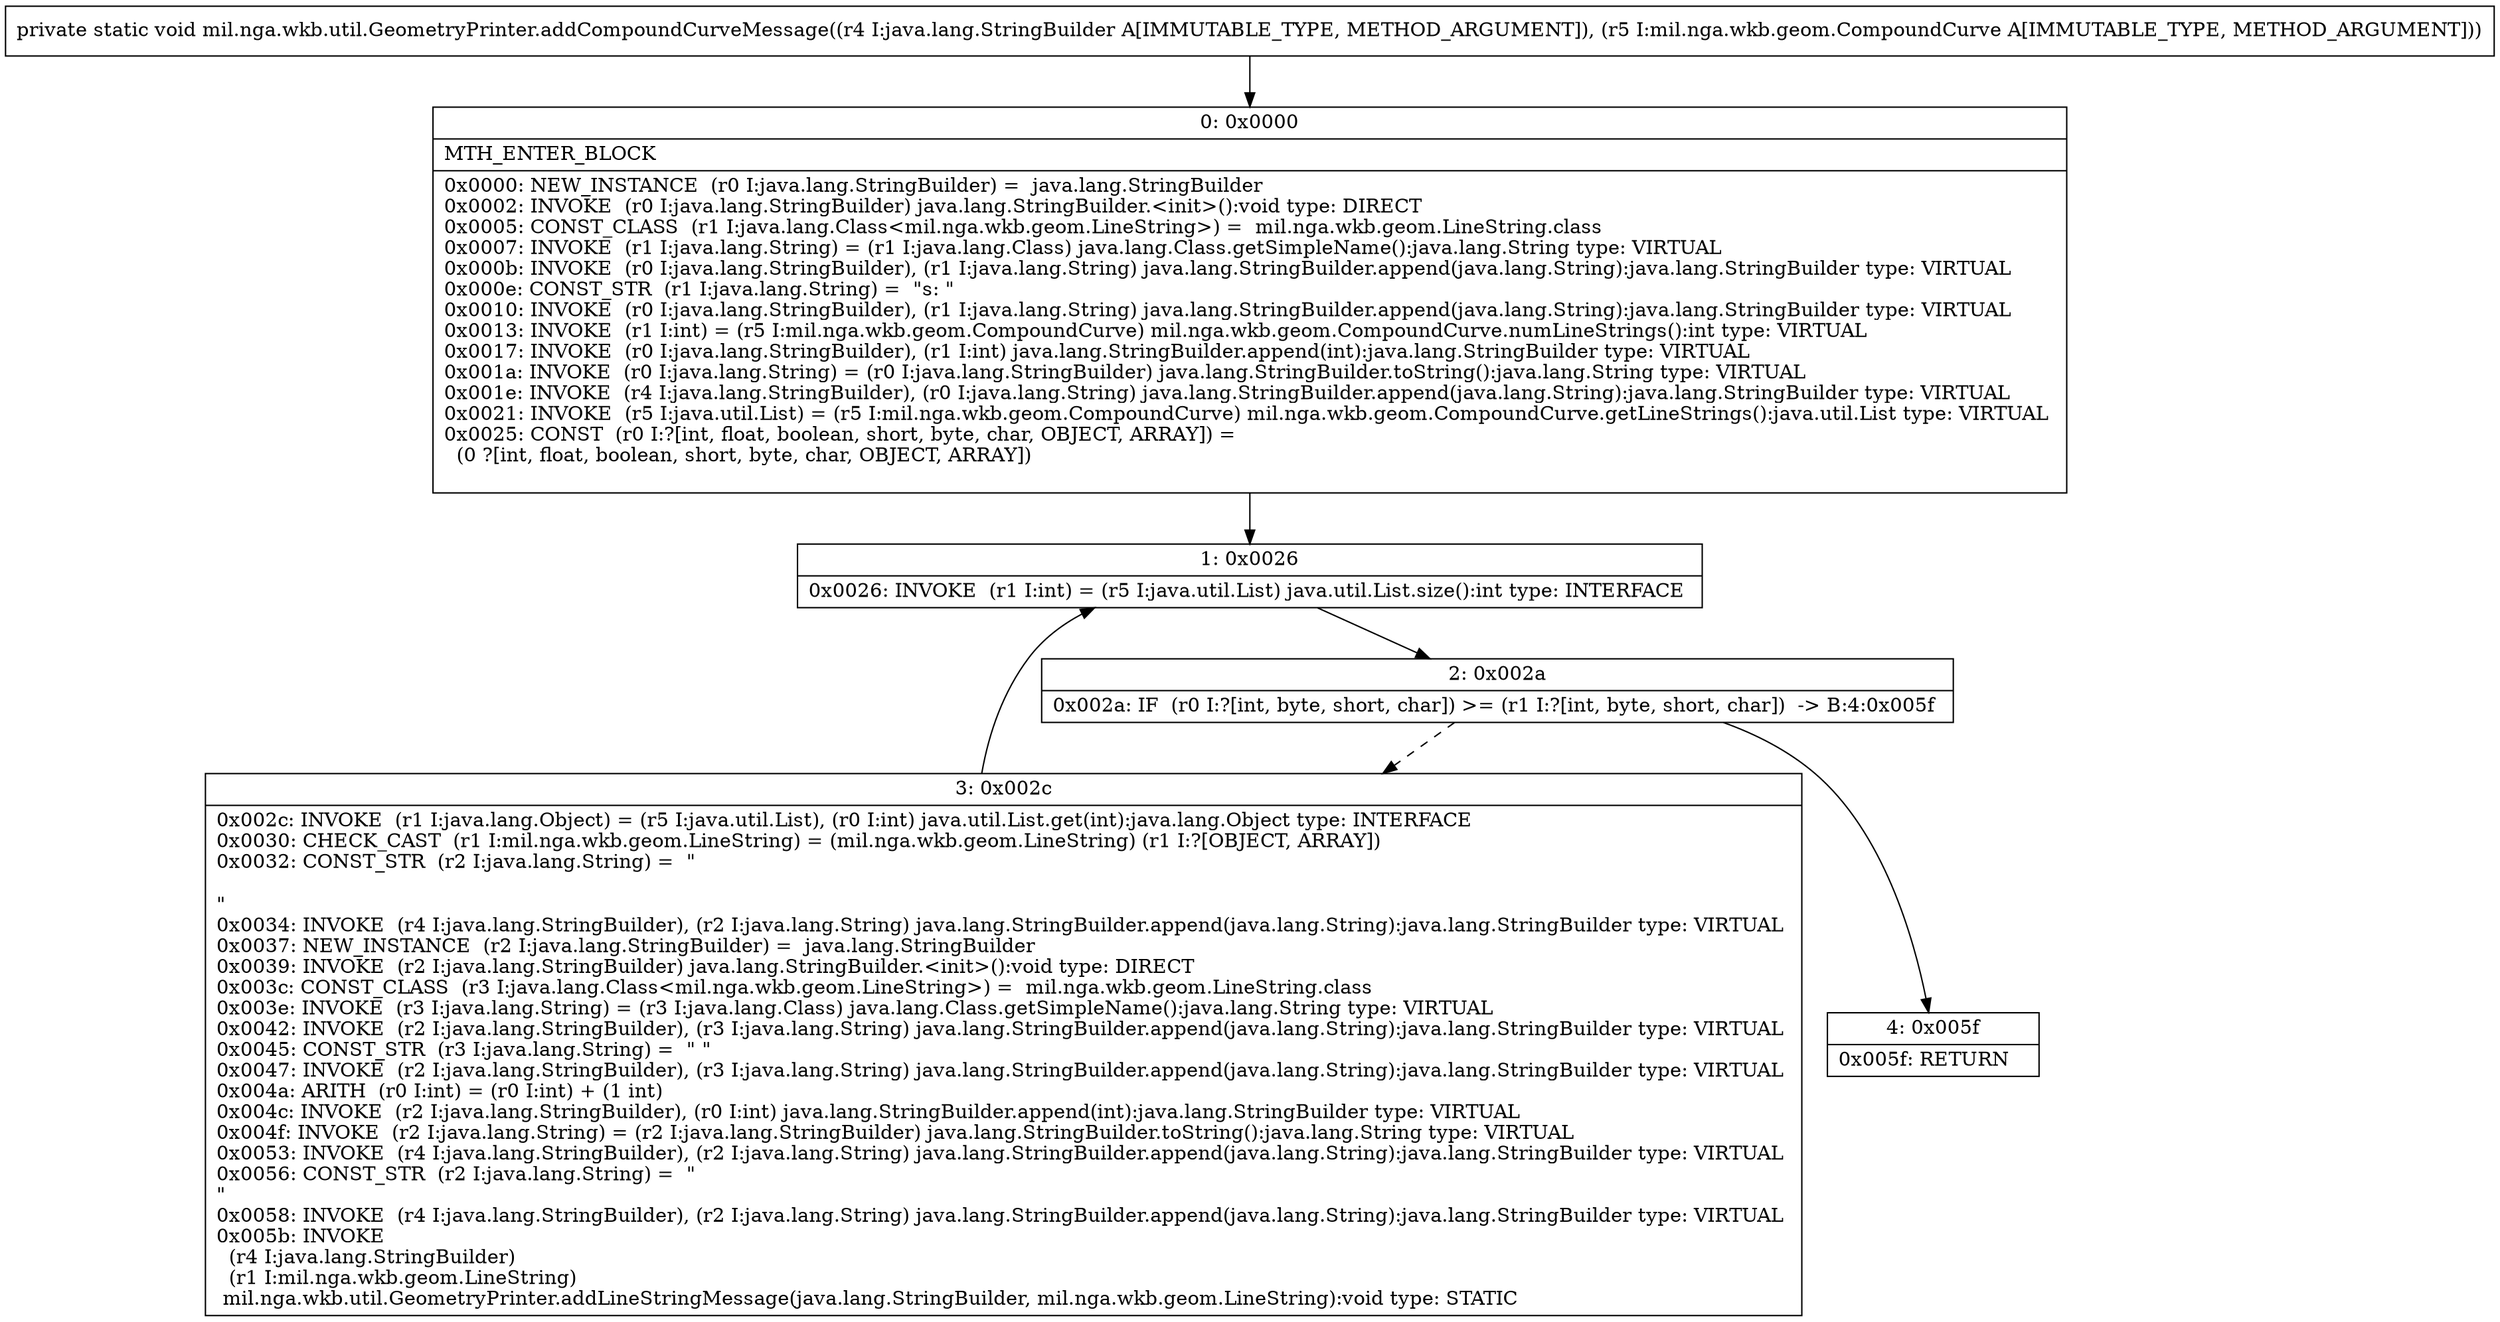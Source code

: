 digraph "CFG formil.nga.wkb.util.GeometryPrinter.addCompoundCurveMessage(Ljava\/lang\/StringBuilder;Lmil\/nga\/wkb\/geom\/CompoundCurve;)V" {
Node_0 [shape=record,label="{0\:\ 0x0000|MTH_ENTER_BLOCK\l|0x0000: NEW_INSTANCE  (r0 I:java.lang.StringBuilder) =  java.lang.StringBuilder \l0x0002: INVOKE  (r0 I:java.lang.StringBuilder) java.lang.StringBuilder.\<init\>():void type: DIRECT \l0x0005: CONST_CLASS  (r1 I:java.lang.Class\<mil.nga.wkb.geom.LineString\>) =  mil.nga.wkb.geom.LineString.class \l0x0007: INVOKE  (r1 I:java.lang.String) = (r1 I:java.lang.Class) java.lang.Class.getSimpleName():java.lang.String type: VIRTUAL \l0x000b: INVOKE  (r0 I:java.lang.StringBuilder), (r1 I:java.lang.String) java.lang.StringBuilder.append(java.lang.String):java.lang.StringBuilder type: VIRTUAL \l0x000e: CONST_STR  (r1 I:java.lang.String) =  \"s: \" \l0x0010: INVOKE  (r0 I:java.lang.StringBuilder), (r1 I:java.lang.String) java.lang.StringBuilder.append(java.lang.String):java.lang.StringBuilder type: VIRTUAL \l0x0013: INVOKE  (r1 I:int) = (r5 I:mil.nga.wkb.geom.CompoundCurve) mil.nga.wkb.geom.CompoundCurve.numLineStrings():int type: VIRTUAL \l0x0017: INVOKE  (r0 I:java.lang.StringBuilder), (r1 I:int) java.lang.StringBuilder.append(int):java.lang.StringBuilder type: VIRTUAL \l0x001a: INVOKE  (r0 I:java.lang.String) = (r0 I:java.lang.StringBuilder) java.lang.StringBuilder.toString():java.lang.String type: VIRTUAL \l0x001e: INVOKE  (r4 I:java.lang.StringBuilder), (r0 I:java.lang.String) java.lang.StringBuilder.append(java.lang.String):java.lang.StringBuilder type: VIRTUAL \l0x0021: INVOKE  (r5 I:java.util.List) = (r5 I:mil.nga.wkb.geom.CompoundCurve) mil.nga.wkb.geom.CompoundCurve.getLineStrings():java.util.List type: VIRTUAL \l0x0025: CONST  (r0 I:?[int, float, boolean, short, byte, char, OBJECT, ARRAY]) = \l  (0 ?[int, float, boolean, short, byte, char, OBJECT, ARRAY])\l \l}"];
Node_1 [shape=record,label="{1\:\ 0x0026|0x0026: INVOKE  (r1 I:int) = (r5 I:java.util.List) java.util.List.size():int type: INTERFACE \l}"];
Node_2 [shape=record,label="{2\:\ 0x002a|0x002a: IF  (r0 I:?[int, byte, short, char]) \>= (r1 I:?[int, byte, short, char])  \-\> B:4:0x005f \l}"];
Node_3 [shape=record,label="{3\:\ 0x002c|0x002c: INVOKE  (r1 I:java.lang.Object) = (r5 I:java.util.List), (r0 I:int) java.util.List.get(int):java.lang.Object type: INTERFACE \l0x0030: CHECK_CAST  (r1 I:mil.nga.wkb.geom.LineString) = (mil.nga.wkb.geom.LineString) (r1 I:?[OBJECT, ARRAY]) \l0x0032: CONST_STR  (r2 I:java.lang.String) =  \"\l\l\" \l0x0034: INVOKE  (r4 I:java.lang.StringBuilder), (r2 I:java.lang.String) java.lang.StringBuilder.append(java.lang.String):java.lang.StringBuilder type: VIRTUAL \l0x0037: NEW_INSTANCE  (r2 I:java.lang.StringBuilder) =  java.lang.StringBuilder \l0x0039: INVOKE  (r2 I:java.lang.StringBuilder) java.lang.StringBuilder.\<init\>():void type: DIRECT \l0x003c: CONST_CLASS  (r3 I:java.lang.Class\<mil.nga.wkb.geom.LineString\>) =  mil.nga.wkb.geom.LineString.class \l0x003e: INVOKE  (r3 I:java.lang.String) = (r3 I:java.lang.Class) java.lang.Class.getSimpleName():java.lang.String type: VIRTUAL \l0x0042: INVOKE  (r2 I:java.lang.StringBuilder), (r3 I:java.lang.String) java.lang.StringBuilder.append(java.lang.String):java.lang.StringBuilder type: VIRTUAL \l0x0045: CONST_STR  (r3 I:java.lang.String) =  \" \" \l0x0047: INVOKE  (r2 I:java.lang.StringBuilder), (r3 I:java.lang.String) java.lang.StringBuilder.append(java.lang.String):java.lang.StringBuilder type: VIRTUAL \l0x004a: ARITH  (r0 I:int) = (r0 I:int) + (1 int) \l0x004c: INVOKE  (r2 I:java.lang.StringBuilder), (r0 I:int) java.lang.StringBuilder.append(int):java.lang.StringBuilder type: VIRTUAL \l0x004f: INVOKE  (r2 I:java.lang.String) = (r2 I:java.lang.StringBuilder) java.lang.StringBuilder.toString():java.lang.String type: VIRTUAL \l0x0053: INVOKE  (r4 I:java.lang.StringBuilder), (r2 I:java.lang.String) java.lang.StringBuilder.append(java.lang.String):java.lang.StringBuilder type: VIRTUAL \l0x0056: CONST_STR  (r2 I:java.lang.String) =  \"\l\" \l0x0058: INVOKE  (r4 I:java.lang.StringBuilder), (r2 I:java.lang.String) java.lang.StringBuilder.append(java.lang.String):java.lang.StringBuilder type: VIRTUAL \l0x005b: INVOKE  \l  (r4 I:java.lang.StringBuilder)\l  (r1 I:mil.nga.wkb.geom.LineString)\l mil.nga.wkb.util.GeometryPrinter.addLineStringMessage(java.lang.StringBuilder, mil.nga.wkb.geom.LineString):void type: STATIC \l}"];
Node_4 [shape=record,label="{4\:\ 0x005f|0x005f: RETURN   \l}"];
MethodNode[shape=record,label="{private static void mil.nga.wkb.util.GeometryPrinter.addCompoundCurveMessage((r4 I:java.lang.StringBuilder A[IMMUTABLE_TYPE, METHOD_ARGUMENT]), (r5 I:mil.nga.wkb.geom.CompoundCurve A[IMMUTABLE_TYPE, METHOD_ARGUMENT])) }"];
MethodNode -> Node_0;
Node_0 -> Node_1;
Node_1 -> Node_2;
Node_2 -> Node_3[style=dashed];
Node_2 -> Node_4;
Node_3 -> Node_1;
}

